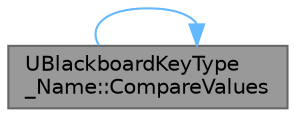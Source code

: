 digraph "UBlackboardKeyType_Name::CompareValues"
{
 // INTERACTIVE_SVG=YES
 // LATEX_PDF_SIZE
  bgcolor="transparent";
  edge [fontname=Helvetica,fontsize=10,labelfontname=Helvetica,labelfontsize=10];
  node [fontname=Helvetica,fontsize=10,shape=box,height=0.2,width=0.4];
  rankdir="LR";
  Node1 [id="Node000001",label="UBlackboardKeyType\l_Name::CompareValues",height=0.2,width=0.4,color="gray40", fillcolor="grey60", style="filled", fontcolor="black",tooltip="compares two values"];
  Node1 -> Node1 [id="edge1_Node000001_Node000001",color="steelblue1",style="solid",tooltip=" "];
}
